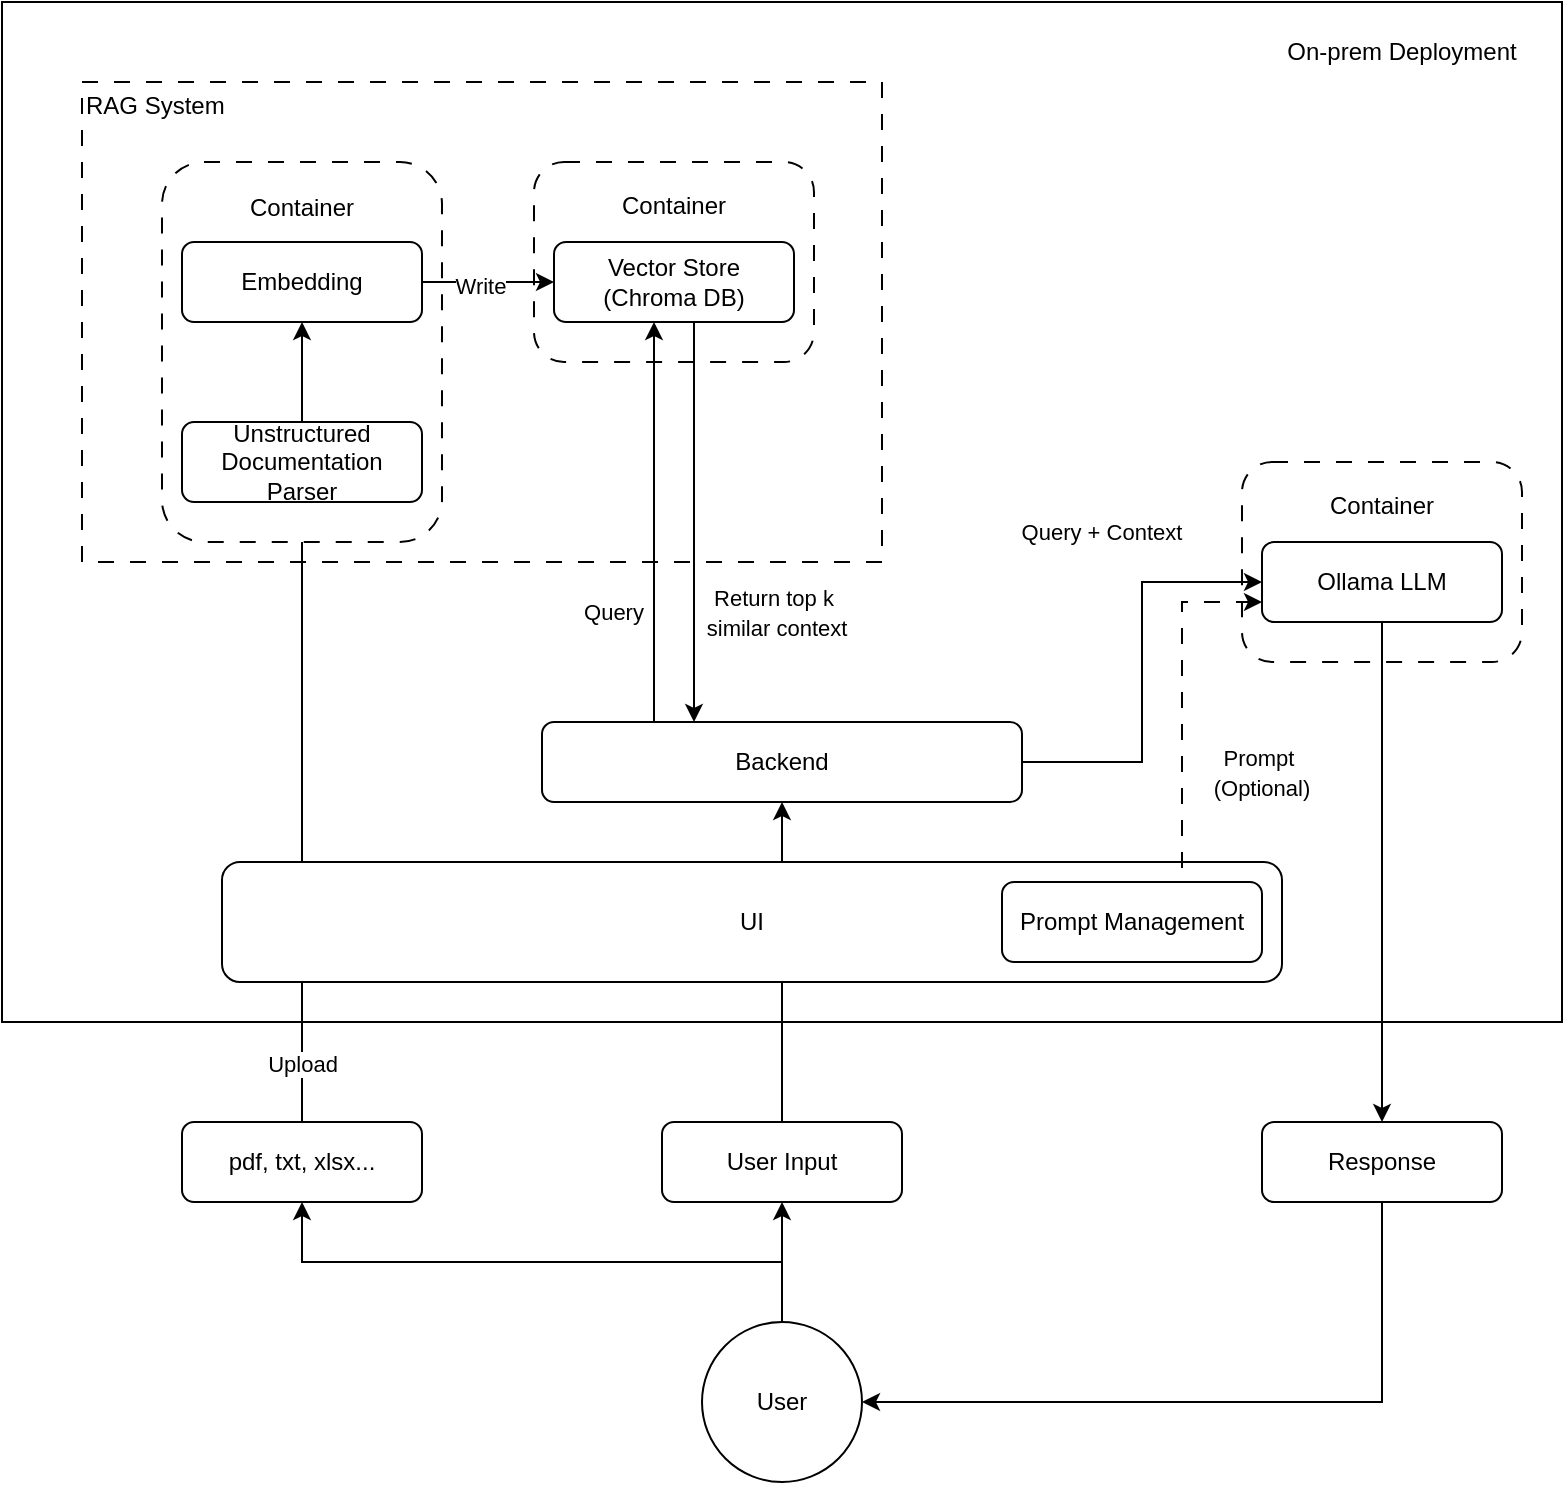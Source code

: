<mxfile version="24.4.10" type="device">
  <diagram name="Page-1" id="AGcUlClqXVcXV1Il2NJH">
    <mxGraphModel dx="849" dy="578" grid="1" gridSize="10" guides="1" tooltips="1" connect="1" arrows="1" fold="1" page="1" pageScale="1" pageWidth="850" pageHeight="1100" math="0" shadow="0">
      <root>
        <mxCell id="0" />
        <mxCell id="1" parent="0" />
        <mxCell id="vmp7gazcOMZQpazQebNC-7" value="" style="rounded=0;whiteSpace=wrap;html=1;" vertex="1" parent="1">
          <mxGeometry x="30" y="80" width="780" height="510" as="geometry" />
        </mxCell>
        <mxCell id="vmp7gazcOMZQpazQebNC-1" value="RAG System&lt;div&gt;&lt;br&gt;&lt;/div&gt;&lt;div&gt;&lt;br&gt;&lt;/div&gt;&lt;div&gt;&lt;br&gt;&lt;/div&gt;&lt;div&gt;&lt;br&gt;&lt;/div&gt;&lt;div&gt;&lt;br&gt;&lt;/div&gt;&lt;div&gt;&lt;br&gt;&lt;/div&gt;&lt;div&gt;&lt;br&gt;&lt;/div&gt;&lt;div&gt;&lt;br&gt;&lt;/div&gt;&lt;div&gt;&lt;br&gt;&lt;/div&gt;&lt;div&gt;&lt;br&gt;&lt;/div&gt;&lt;div&gt;&lt;br&gt;&lt;/div&gt;&lt;div&gt;&lt;br&gt;&lt;/div&gt;&lt;div&gt;&lt;br&gt;&lt;/div&gt;&lt;div&gt;&lt;br&gt;&lt;/div&gt;&lt;div&gt;&lt;br&gt;&lt;/div&gt;" style="rounded=0;whiteSpace=wrap;html=1;align=left;dashed=1;dashPattern=8 8;" vertex="1" parent="1">
          <mxGeometry x="70" y="120" width="400" height="240" as="geometry" />
        </mxCell>
        <mxCell id="VTZHkho3guksOpkpeBhN-16" style="edgeStyle=orthogonalEdgeStyle;rounded=0;orthogonalLoop=1;jettySize=auto;html=1;exitX=0.5;exitY=0;exitDx=0;exitDy=0;entryX=0.5;entryY=1;entryDx=0;entryDy=0;" parent="1" source="VTZHkho3guksOpkpeBhN-15" target="VTZHkho3guksOpkpeBhN-1" edge="1">
          <mxGeometry relative="1" as="geometry" />
        </mxCell>
        <mxCell id="VTZHkho3guksOpkpeBhN-9" style="edgeStyle=orthogonalEdgeStyle;rounded=0;orthogonalLoop=1;jettySize=auto;html=1;exitX=0.5;exitY=0;exitDx=0;exitDy=0;entryX=0.5;entryY=1;entryDx=0;entryDy=0;" parent="1" source="VTZHkho3guksOpkpeBhN-8" target="VTZHkho3guksOpkpeBhN-7" edge="1">
          <mxGeometry relative="1" as="geometry" />
        </mxCell>
        <mxCell id="VTZHkho3guksOpkpeBhN-10" value="Upload" style="edgeLabel;html=1;align=center;verticalAlign=middle;resizable=0;points=[];" parent="VTZHkho3guksOpkpeBhN-9" vertex="1" connectable="0">
          <mxGeometry x="-0.021" y="3" relative="1" as="geometry">
            <mxPoint x="3" y="122" as="offset" />
          </mxGeometry>
        </mxCell>
        <mxCell id="VTZHkho3guksOpkpeBhN-1" value="Backend" style="rounded=1;whiteSpace=wrap;html=1;" parent="1" vertex="1">
          <mxGeometry x="300" y="440" width="240" height="40" as="geometry" />
        </mxCell>
        <mxCell id="VTZHkho3guksOpkpeBhN-4" value="UI" style="rounded=1;whiteSpace=wrap;html=1;" parent="1" vertex="1">
          <mxGeometry x="140" y="510" width="530" height="60" as="geometry" />
        </mxCell>
        <mxCell id="VTZHkho3guksOpkpeBhN-8" value="pdf, txt, xlsx..." style="rounded=1;whiteSpace=wrap;html=1;" parent="1" vertex="1">
          <mxGeometry x="120" y="640" width="120" height="40" as="geometry" />
        </mxCell>
        <mxCell id="VTZHkho3guksOpkpeBhN-15" value="User Input" style="rounded=1;whiteSpace=wrap;html=1;" parent="1" vertex="1">
          <mxGeometry x="360" y="640" width="120" height="40" as="geometry" />
        </mxCell>
        <mxCell id="vmp7gazcOMZQpazQebNC-32" style="edgeStyle=orthogonalEdgeStyle;rounded=0;orthogonalLoop=1;jettySize=auto;html=1;exitX=0.5;exitY=1;exitDx=0;exitDy=0;entryX=1;entryY=0.5;entryDx=0;entryDy=0;" edge="1" parent="1" source="VTZHkho3guksOpkpeBhN-22" target="vmp7gazcOMZQpazQebNC-28">
          <mxGeometry relative="1" as="geometry" />
        </mxCell>
        <mxCell id="VTZHkho3guksOpkpeBhN-22" value="Response" style="rounded=1;whiteSpace=wrap;html=1;" parent="1" vertex="1">
          <mxGeometry x="660" y="640" width="120" height="40" as="geometry" />
        </mxCell>
        <mxCell id="vmp7gazcOMZQpazQebNC-3" value="Prompt Management" style="rounded=1;whiteSpace=wrap;html=1;" vertex="1" parent="1">
          <mxGeometry x="530" y="520" width="130" height="40" as="geometry" />
        </mxCell>
        <mxCell id="vmp7gazcOMZQpazQebNC-17" value="Container&lt;div&gt;&lt;br&gt;&lt;/div&gt;&lt;div&gt;&lt;br&gt;&lt;/div&gt;&lt;div&gt;&lt;br&gt;&lt;/div&gt;&lt;div&gt;&lt;br&gt;&lt;/div&gt;&lt;div&gt;&lt;br&gt;&lt;/div&gt;&lt;div&gt;&lt;br&gt;&lt;/div&gt;&lt;div&gt;&lt;br&gt;&lt;/div&gt;&lt;div&gt;&lt;br&gt;&lt;/div&gt;&lt;div&gt;&lt;br&gt;&lt;/div&gt;&lt;div&gt;&lt;br&gt;&lt;/div&gt;" style="rounded=1;whiteSpace=wrap;html=1;dashed=1;dashPattern=8 8;" vertex="1" parent="1">
          <mxGeometry x="110" y="160" width="140" height="190" as="geometry" />
        </mxCell>
        <mxCell id="vmp7gazcOMZQpazQebNC-8" value="On-prem Deployment" style="text;html=1;align=center;verticalAlign=middle;whiteSpace=wrap;rounded=0;" vertex="1" parent="1">
          <mxGeometry x="660" y="90" width="140" height="30" as="geometry" />
        </mxCell>
        <mxCell id="vmp7gazcOMZQpazQebNC-11" value="&lt;span style=&quot;font-size: 11px; text-wrap: nowrap; background-color: rgb(255, 255, 255);&quot;&gt;Return top k&lt;br&gt;&amp;nbsp;similar context&lt;/span&gt;" style="text;html=1;align=center;verticalAlign=middle;whiteSpace=wrap;rounded=0;" vertex="1" parent="1">
          <mxGeometry x="386" y="370" width="60" height="30" as="geometry" />
        </mxCell>
        <mxCell id="vmp7gazcOMZQpazQebNC-13" value="&lt;span style=&quot;font-size: 11px; text-wrap: nowrap; background-color: rgb(255, 255, 255);&quot;&gt;Query&lt;/span&gt;" style="text;html=1;align=center;verticalAlign=middle;whiteSpace=wrap;rounded=0;" vertex="1" parent="1">
          <mxGeometry x="306" y="370" width="60" height="30" as="geometry" />
        </mxCell>
        <mxCell id="VTZHkho3guksOpkpeBhN-6" value="Embedding" style="rounded=1;whiteSpace=wrap;html=1;" parent="1" vertex="1">
          <mxGeometry x="120" y="200" width="120" height="40" as="geometry" />
        </mxCell>
        <mxCell id="VTZHkho3guksOpkpeBhN-7" value="Unstructured Documentation Parser" style="rounded=1;whiteSpace=wrap;html=1;" parent="1" vertex="1">
          <mxGeometry x="120" y="290" width="120" height="40" as="geometry" />
        </mxCell>
        <mxCell id="VTZHkho3guksOpkpeBhN-12" style="edgeStyle=orthogonalEdgeStyle;rounded=0;orthogonalLoop=1;jettySize=auto;html=1;exitX=0.5;exitY=0;exitDx=0;exitDy=0;entryX=0.5;entryY=1;entryDx=0;entryDy=0;" parent="1" source="VTZHkho3guksOpkpeBhN-7" target="VTZHkho3guksOpkpeBhN-6" edge="1">
          <mxGeometry relative="1" as="geometry" />
        </mxCell>
        <mxCell id="vmp7gazcOMZQpazQebNC-18" value="Container&lt;div&gt;&lt;br&gt;&lt;/div&gt;&lt;div&gt;&lt;br&gt;&lt;/div&gt;&lt;div&gt;&lt;br&gt;&lt;/div&gt;&lt;div&gt;&lt;br&gt;&lt;/div&gt;" style="rounded=1;whiteSpace=wrap;html=1;dashed=1;dashPattern=8 8;" vertex="1" parent="1">
          <mxGeometry x="296" y="160" width="140" height="100" as="geometry" />
        </mxCell>
        <mxCell id="VTZHkho3guksOpkpeBhN-5" value="Vector Store &lt;br&gt;(Chroma DB)" style="rounded=1;whiteSpace=wrap;html=1;" parent="1" vertex="1">
          <mxGeometry x="306" y="200" width="120" height="40" as="geometry" />
        </mxCell>
        <mxCell id="VTZHkho3guksOpkpeBhN-17" style="edgeStyle=orthogonalEdgeStyle;rounded=0;orthogonalLoop=1;jettySize=auto;html=1;exitX=0.5;exitY=0;exitDx=0;exitDy=0;entryX=0.5;entryY=1;entryDx=0;entryDy=0;" parent="1" edge="1">
          <mxGeometry relative="1" as="geometry">
            <mxPoint x="356" y="440.0" as="sourcePoint" />
            <mxPoint x="356" y="240" as="targetPoint" />
          </mxGeometry>
        </mxCell>
        <mxCell id="vmp7gazcOMZQpazQebNC-12" style="edgeStyle=orthogonalEdgeStyle;rounded=0;orthogonalLoop=1;jettySize=auto;html=1;exitX=0.5;exitY=0;exitDx=0;exitDy=0;entryX=0.5;entryY=1;entryDx=0;entryDy=0;" edge="1" parent="1">
          <mxGeometry relative="1" as="geometry">
            <mxPoint x="376" y="240" as="sourcePoint" />
            <mxPoint x="376" y="440.0" as="targetPoint" />
          </mxGeometry>
        </mxCell>
        <mxCell id="VTZHkho3guksOpkpeBhN-13" style="edgeStyle=orthogonalEdgeStyle;rounded=0;orthogonalLoop=1;jettySize=auto;html=1;exitX=1;exitY=0.5;exitDx=0;exitDy=0;entryX=0;entryY=0.5;entryDx=0;entryDy=0;" parent="1" source="VTZHkho3guksOpkpeBhN-6" target="VTZHkho3guksOpkpeBhN-5" edge="1">
          <mxGeometry relative="1" as="geometry" />
        </mxCell>
        <mxCell id="VTZHkho3guksOpkpeBhN-14" value="Write" style="edgeLabel;html=1;align=center;verticalAlign=middle;resizable=0;points=[];" parent="VTZHkho3guksOpkpeBhN-13" vertex="1" connectable="0">
          <mxGeometry x="-0.117" y="-2" relative="1" as="geometry">
            <mxPoint as="offset" />
          </mxGeometry>
        </mxCell>
        <mxCell id="vmp7gazcOMZQpazQebNC-23" value="Container&lt;div&gt;&lt;br&gt;&lt;/div&gt;&lt;div&gt;&lt;br&gt;&lt;/div&gt;&lt;div&gt;&lt;br&gt;&lt;/div&gt;&lt;div&gt;&lt;br&gt;&lt;/div&gt;" style="rounded=1;whiteSpace=wrap;html=1;dashed=1;dashPattern=8 8;" vertex="1" parent="1">
          <mxGeometry x="650" y="310" width="140" height="100" as="geometry" />
        </mxCell>
        <mxCell id="VTZHkho3guksOpkpeBhN-21" style="edgeStyle=orthogonalEdgeStyle;rounded=0;orthogonalLoop=1;jettySize=auto;html=1;exitX=0.5;exitY=1;exitDx=0;exitDy=0;" parent="1" source="VTZHkho3guksOpkpeBhN-3" edge="1">
          <mxGeometry relative="1" as="geometry">
            <mxPoint x="720" y="640" as="targetPoint" />
          </mxGeometry>
        </mxCell>
        <mxCell id="VTZHkho3guksOpkpeBhN-3" value="Ollama LLM" style="rounded=1;whiteSpace=wrap;html=1;" parent="1" vertex="1">
          <mxGeometry x="660" y="350" width="120" height="40" as="geometry" />
        </mxCell>
        <mxCell id="vmp7gazcOMZQpazQebNC-24" style="edgeStyle=orthogonalEdgeStyle;rounded=0;orthogonalLoop=1;jettySize=auto;html=1;exitX=1;exitY=0.5;exitDx=0;exitDy=0;entryX=0;entryY=0.5;entryDx=0;entryDy=0;" edge="1" parent="1" source="VTZHkho3guksOpkpeBhN-1" target="VTZHkho3guksOpkpeBhN-3">
          <mxGeometry relative="1" as="geometry" />
        </mxCell>
        <mxCell id="vmp7gazcOMZQpazQebNC-21" style="edgeStyle=orthogonalEdgeStyle;rounded=0;orthogonalLoop=1;jettySize=auto;html=1;exitX=0.5;exitY=0;exitDx=0;exitDy=0;entryX=0;entryY=0.75;entryDx=0;entryDy=0;dashed=1;dashPattern=8 8;" edge="1" parent="1" source="vmp7gazcOMZQpazQebNC-3" target="VTZHkho3guksOpkpeBhN-3">
          <mxGeometry relative="1" as="geometry">
            <mxPoint x="600" y="460" as="targetPoint" />
            <Array as="points">
              <mxPoint x="620" y="520" />
              <mxPoint x="620" y="380" />
            </Array>
          </mxGeometry>
        </mxCell>
        <mxCell id="vmp7gazcOMZQpazQebNC-25" value="&lt;span style=&quot;font-size: 11px; text-wrap: nowrap; background-color: rgb(255, 255, 255);&quot;&gt;Query + Context&lt;/span&gt;" style="text;html=1;align=center;verticalAlign=middle;whiteSpace=wrap;rounded=0;" vertex="1" parent="1">
          <mxGeometry x="550" y="330" width="60" height="30" as="geometry" />
        </mxCell>
        <mxCell id="vmp7gazcOMZQpazQebNC-27" value="&lt;span style=&quot;font-size: 11px; text-wrap: nowrap; background-color: rgb(255, 255, 255);&quot;&gt;Prompt&amp;nbsp;&lt;/span&gt;&lt;div&gt;&lt;span style=&quot;font-size: 11px; text-wrap: nowrap; background-color: rgb(255, 255, 255);&quot;&gt;(Optional)&lt;/span&gt;&lt;/div&gt;" style="text;html=1;align=center;verticalAlign=middle;whiteSpace=wrap;rounded=0;" vertex="1" parent="1">
          <mxGeometry x="630" y="450" width="60" height="30" as="geometry" />
        </mxCell>
        <mxCell id="vmp7gazcOMZQpazQebNC-29" style="edgeStyle=orthogonalEdgeStyle;rounded=0;orthogonalLoop=1;jettySize=auto;html=1;exitX=0.5;exitY=0;exitDx=0;exitDy=0;entryX=0.5;entryY=1;entryDx=0;entryDy=0;" edge="1" parent="1" source="vmp7gazcOMZQpazQebNC-28" target="VTZHkho3guksOpkpeBhN-8">
          <mxGeometry relative="1" as="geometry" />
        </mxCell>
        <mxCell id="vmp7gazcOMZQpazQebNC-30" style="edgeStyle=orthogonalEdgeStyle;rounded=0;orthogonalLoop=1;jettySize=auto;html=1;exitX=0.5;exitY=0;exitDx=0;exitDy=0;entryX=0.5;entryY=1;entryDx=0;entryDy=0;" edge="1" parent="1" source="vmp7gazcOMZQpazQebNC-28" target="VTZHkho3guksOpkpeBhN-15">
          <mxGeometry relative="1" as="geometry" />
        </mxCell>
        <mxCell id="vmp7gazcOMZQpazQebNC-28" value="User" style="ellipse;whiteSpace=wrap;html=1;aspect=fixed;" vertex="1" parent="1">
          <mxGeometry x="380" y="740" width="80" height="80" as="geometry" />
        </mxCell>
      </root>
    </mxGraphModel>
  </diagram>
</mxfile>
